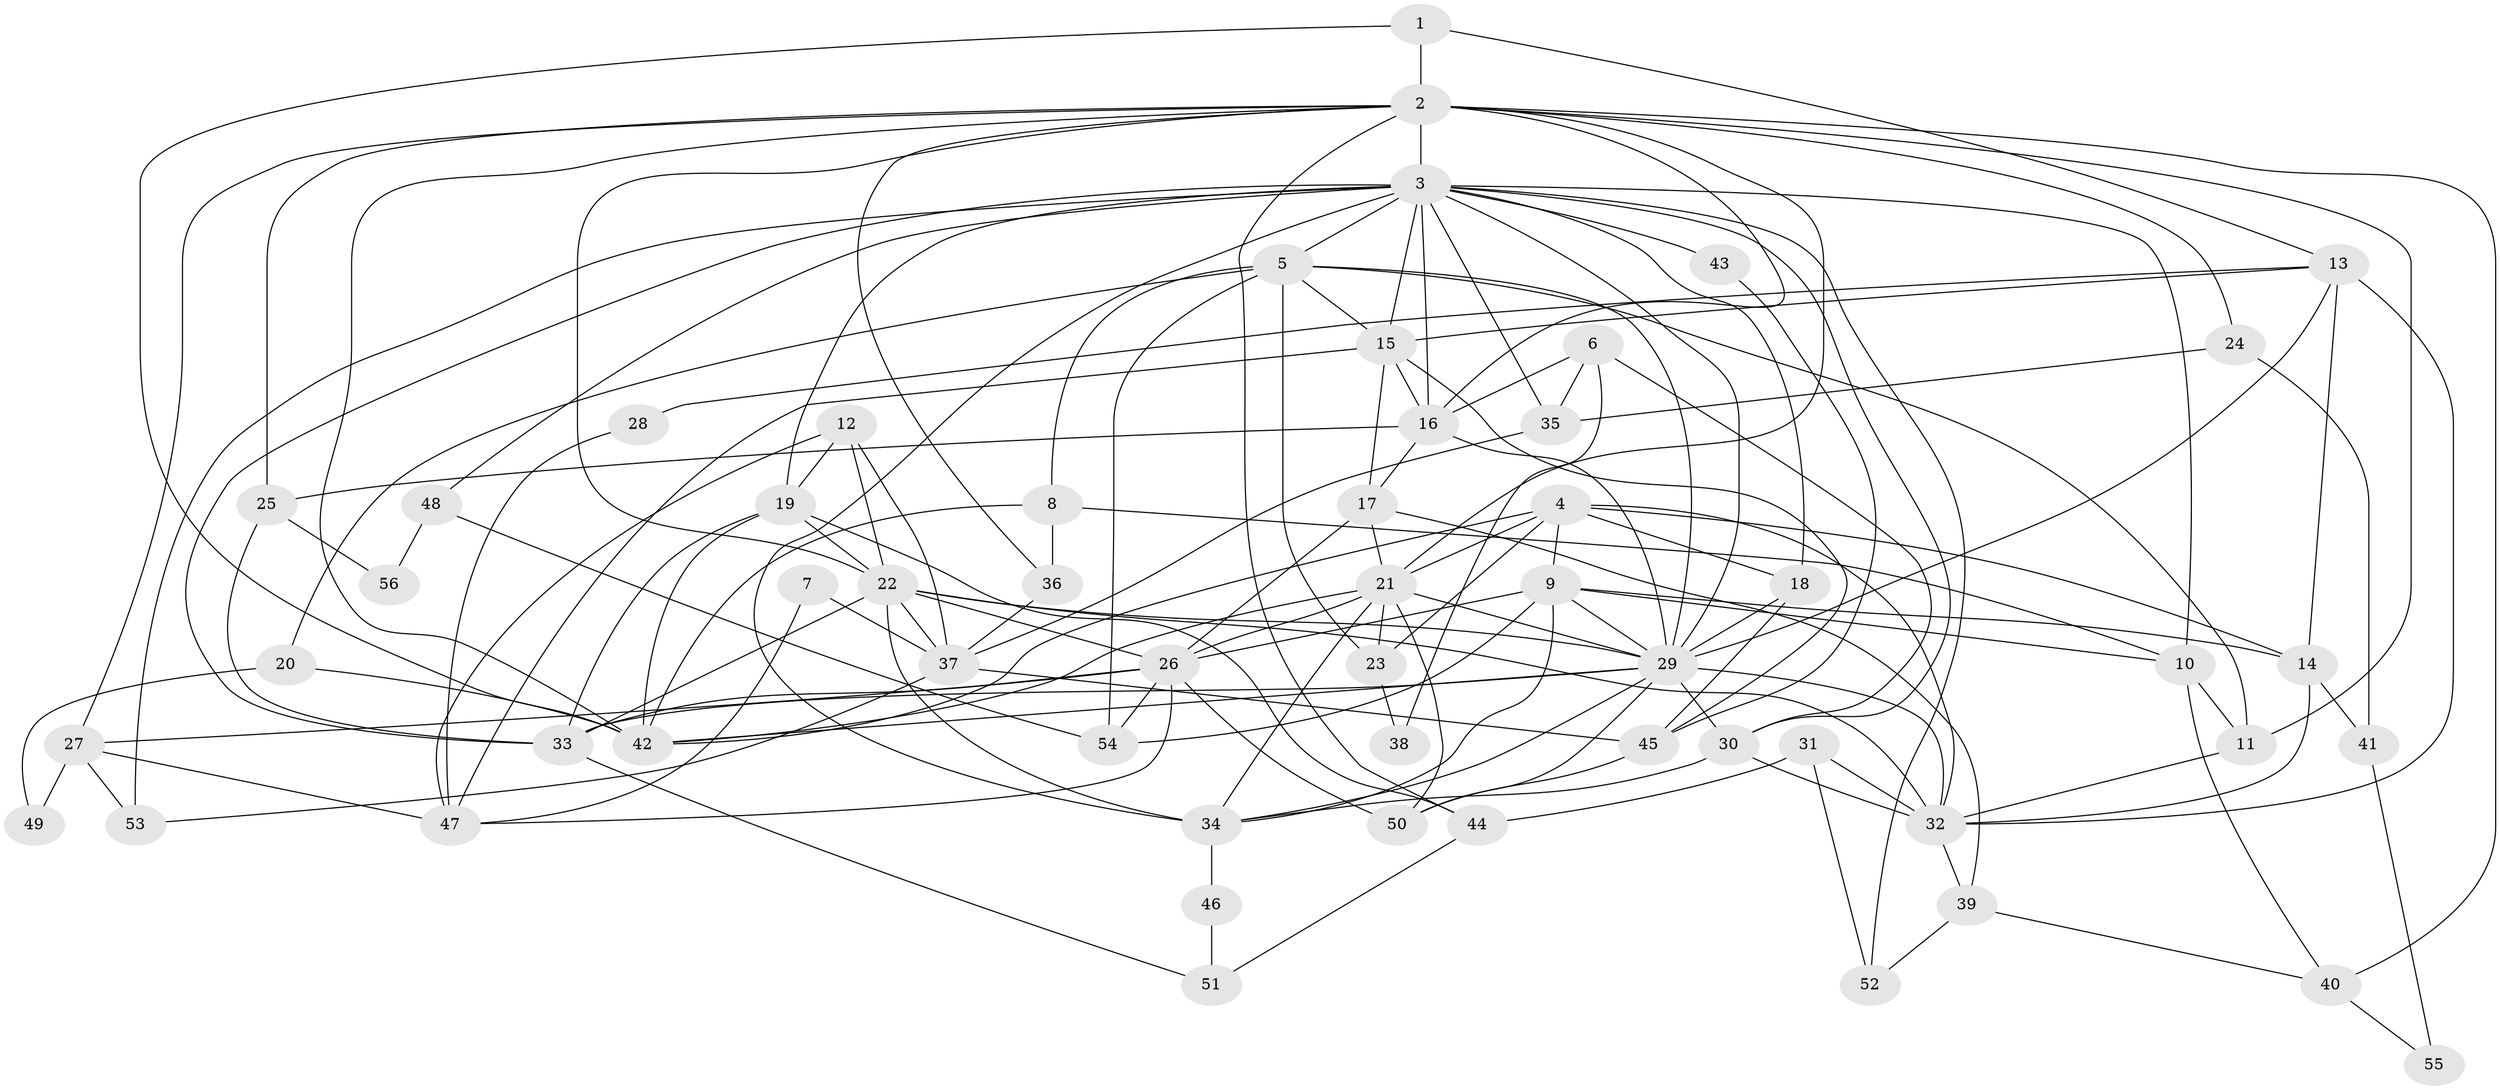 // original degree distribution, {3: 0.2767857142857143, 6: 0.07142857142857142, 5: 0.19642857142857142, 4: 0.2767857142857143, 2: 0.125, 7: 0.03571428571428571, 9: 0.008928571428571428, 8: 0.008928571428571428}
// Generated by graph-tools (version 1.1) at 2025/36/03/09/25 02:36:12]
// undirected, 56 vertices, 145 edges
graph export_dot {
graph [start="1"]
  node [color=gray90,style=filled];
  1;
  2;
  3;
  4;
  5;
  6;
  7;
  8;
  9;
  10;
  11;
  12;
  13;
  14;
  15;
  16;
  17;
  18;
  19;
  20;
  21;
  22;
  23;
  24;
  25;
  26;
  27;
  28;
  29;
  30;
  31;
  32;
  33;
  34;
  35;
  36;
  37;
  38;
  39;
  40;
  41;
  42;
  43;
  44;
  45;
  46;
  47;
  48;
  49;
  50;
  51;
  52;
  53;
  54;
  55;
  56;
  1 -- 2 [weight=1.0];
  1 -- 13 [weight=1.0];
  1 -- 42 [weight=1.0];
  2 -- 3 [weight=1.0];
  2 -- 11 [weight=2.0];
  2 -- 16 [weight=1.0];
  2 -- 21 [weight=2.0];
  2 -- 22 [weight=2.0];
  2 -- 24 [weight=1.0];
  2 -- 25 [weight=1.0];
  2 -- 27 [weight=1.0];
  2 -- 36 [weight=1.0];
  2 -- 40 [weight=1.0];
  2 -- 42 [weight=1.0];
  2 -- 44 [weight=1.0];
  3 -- 5 [weight=1.0];
  3 -- 10 [weight=1.0];
  3 -- 15 [weight=1.0];
  3 -- 16 [weight=1.0];
  3 -- 18 [weight=1.0];
  3 -- 19 [weight=1.0];
  3 -- 29 [weight=1.0];
  3 -- 30 [weight=1.0];
  3 -- 33 [weight=1.0];
  3 -- 34 [weight=2.0];
  3 -- 35 [weight=1.0];
  3 -- 43 [weight=1.0];
  3 -- 48 [weight=1.0];
  3 -- 52 [weight=1.0];
  3 -- 53 [weight=1.0];
  4 -- 9 [weight=1.0];
  4 -- 14 [weight=1.0];
  4 -- 18 [weight=1.0];
  4 -- 21 [weight=1.0];
  4 -- 23 [weight=1.0];
  4 -- 32 [weight=1.0];
  4 -- 42 [weight=1.0];
  5 -- 8 [weight=2.0];
  5 -- 11 [weight=1.0];
  5 -- 15 [weight=1.0];
  5 -- 20 [weight=1.0];
  5 -- 23 [weight=1.0];
  5 -- 29 [weight=1.0];
  5 -- 54 [weight=1.0];
  6 -- 16 [weight=1.0];
  6 -- 30 [weight=1.0];
  6 -- 35 [weight=1.0];
  6 -- 38 [weight=1.0];
  7 -- 37 [weight=1.0];
  7 -- 47 [weight=1.0];
  8 -- 10 [weight=2.0];
  8 -- 36 [weight=1.0];
  8 -- 42 [weight=1.0];
  9 -- 10 [weight=1.0];
  9 -- 14 [weight=1.0];
  9 -- 26 [weight=1.0];
  9 -- 29 [weight=1.0];
  9 -- 34 [weight=2.0];
  9 -- 54 [weight=1.0];
  10 -- 11 [weight=1.0];
  10 -- 40 [weight=1.0];
  11 -- 32 [weight=1.0];
  12 -- 19 [weight=1.0];
  12 -- 22 [weight=1.0];
  12 -- 37 [weight=1.0];
  12 -- 47 [weight=1.0];
  13 -- 14 [weight=2.0];
  13 -- 15 [weight=1.0];
  13 -- 28 [weight=1.0];
  13 -- 29 [weight=1.0];
  13 -- 32 [weight=2.0];
  14 -- 32 [weight=2.0];
  14 -- 41 [weight=1.0];
  15 -- 16 [weight=1.0];
  15 -- 17 [weight=2.0];
  15 -- 45 [weight=1.0];
  15 -- 47 [weight=1.0];
  16 -- 17 [weight=2.0];
  16 -- 25 [weight=1.0];
  16 -- 29 [weight=1.0];
  17 -- 21 [weight=1.0];
  17 -- 26 [weight=3.0];
  17 -- 39 [weight=1.0];
  18 -- 29 [weight=1.0];
  18 -- 45 [weight=1.0];
  19 -- 22 [weight=2.0];
  19 -- 33 [weight=1.0];
  19 -- 42 [weight=1.0];
  19 -- 44 [weight=1.0];
  20 -- 42 [weight=1.0];
  20 -- 49 [weight=1.0];
  21 -- 23 [weight=1.0];
  21 -- 26 [weight=2.0];
  21 -- 29 [weight=1.0];
  21 -- 34 [weight=2.0];
  21 -- 42 [weight=1.0];
  21 -- 50 [weight=1.0];
  22 -- 26 [weight=1.0];
  22 -- 29 [weight=1.0];
  22 -- 32 [weight=3.0];
  22 -- 33 [weight=1.0];
  22 -- 34 [weight=1.0];
  22 -- 37 [weight=1.0];
  23 -- 38 [weight=1.0];
  24 -- 35 [weight=1.0];
  24 -- 41 [weight=1.0];
  25 -- 33 [weight=1.0];
  25 -- 56 [weight=1.0];
  26 -- 27 [weight=1.0];
  26 -- 33 [weight=1.0];
  26 -- 47 [weight=1.0];
  26 -- 50 [weight=1.0];
  26 -- 54 [weight=1.0];
  27 -- 47 [weight=1.0];
  27 -- 49 [weight=1.0];
  27 -- 53 [weight=1.0];
  28 -- 47 [weight=1.0];
  29 -- 30 [weight=1.0];
  29 -- 32 [weight=1.0];
  29 -- 33 [weight=1.0];
  29 -- 34 [weight=1.0];
  29 -- 42 [weight=1.0];
  29 -- 50 [weight=1.0];
  30 -- 32 [weight=1.0];
  30 -- 34 [weight=1.0];
  31 -- 32 [weight=2.0];
  31 -- 44 [weight=1.0];
  31 -- 52 [weight=1.0];
  32 -- 39 [weight=1.0];
  33 -- 51 [weight=1.0];
  34 -- 46 [weight=1.0];
  35 -- 37 [weight=1.0];
  36 -- 37 [weight=1.0];
  37 -- 45 [weight=1.0];
  37 -- 53 [weight=1.0];
  39 -- 40 [weight=1.0];
  39 -- 52 [weight=1.0];
  40 -- 55 [weight=1.0];
  41 -- 55 [weight=1.0];
  43 -- 45 [weight=1.0];
  44 -- 51 [weight=1.0];
  45 -- 50 [weight=1.0];
  46 -- 51 [weight=1.0];
  48 -- 54 [weight=1.0];
  48 -- 56 [weight=1.0];
}
